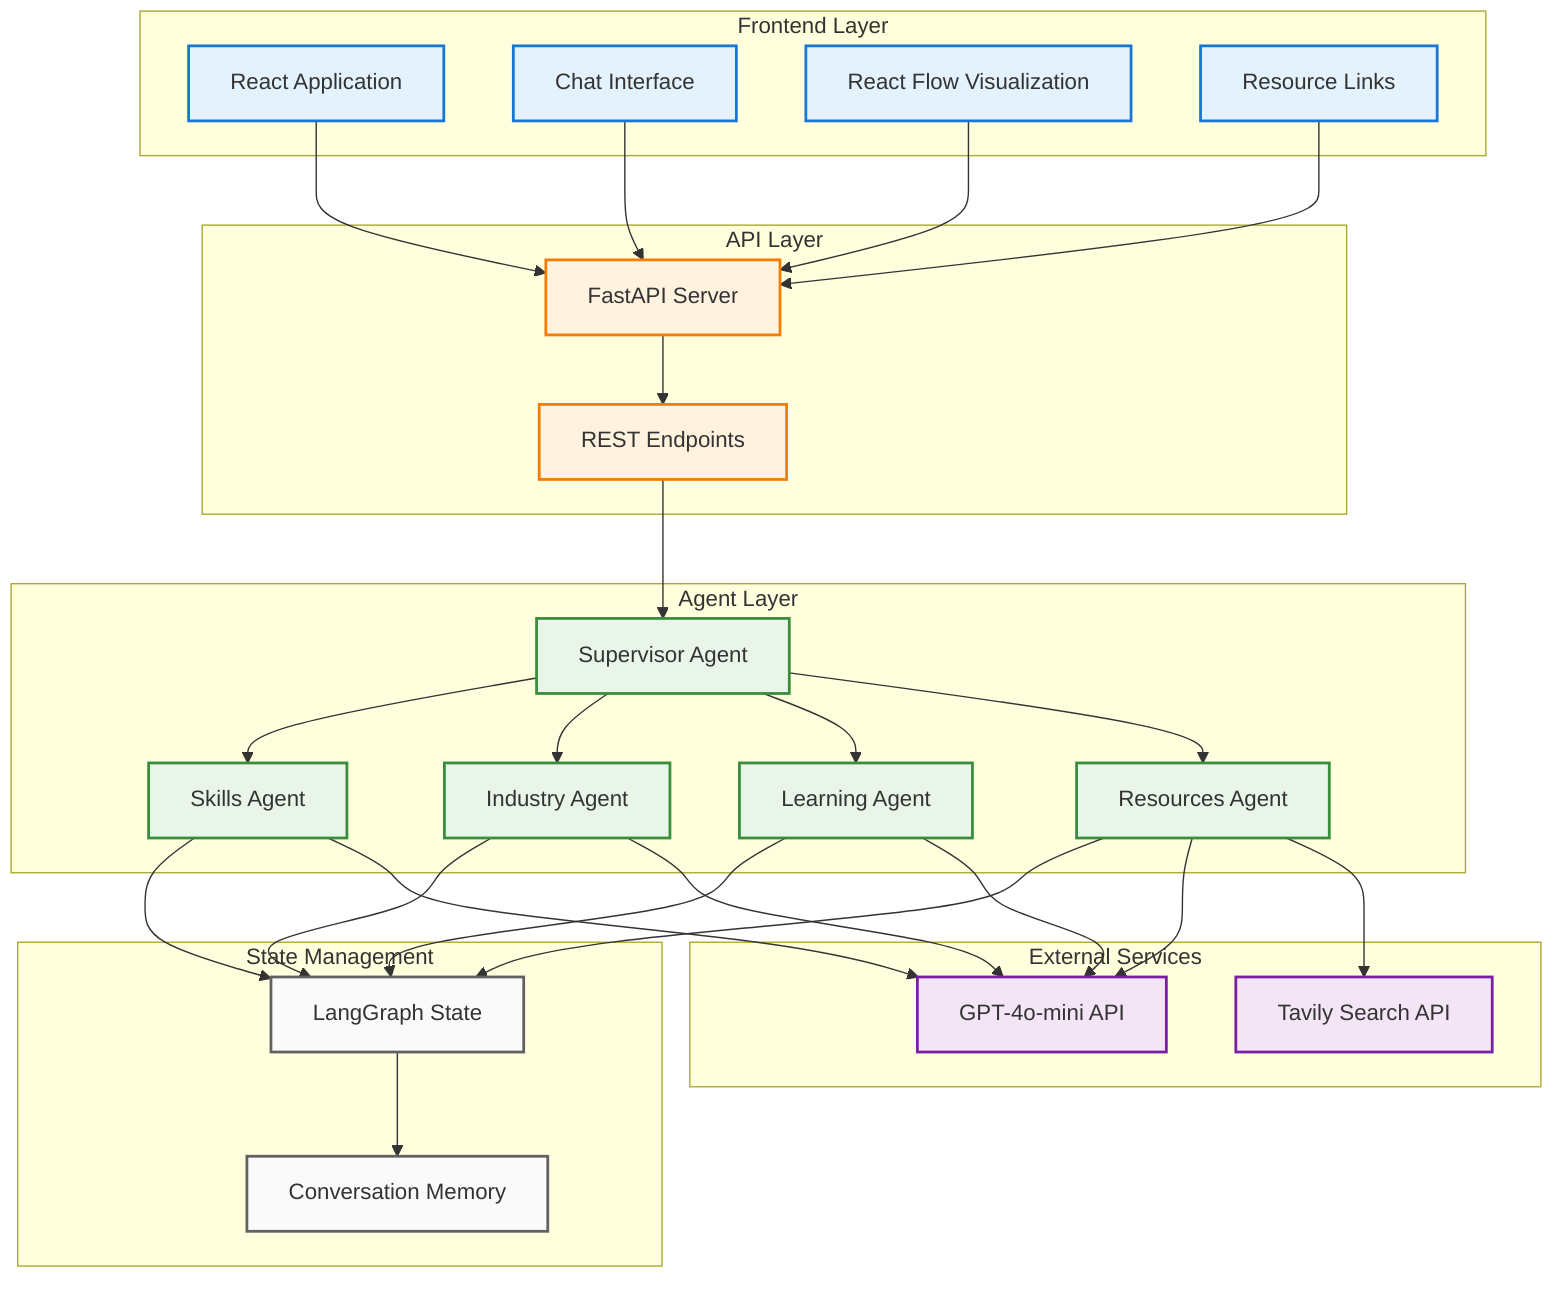 graph TB
    subgraph "Frontend Layer"
        React[React Application]
        Chat[Chat Interface]
        Flow[React Flow Visualization]
        Links[Resource Links]
    end
    
    subgraph "API Layer"
        FastAPI[FastAPI Server]
        Endpoints[REST Endpoints]
    end
    
    subgraph "Agent Layer"
        Supervisor[Supervisor Agent]
        Skills[Skills Agent]
        Industry[Industry Agent]
        Learning[Learning Agent]
        Resources[Resources Agent]
    end
    
    subgraph "State Management"
        LangGraph[LangGraph State]
        Memory[Conversation Memory]
    end
    
    subgraph "External Services"
        OpenAI[GPT-4o-mini API]
        Tavily[Tavily Search API]
    end
    
    %% Connections
    React --> FastAPI
    Chat --> FastAPI
    Flow --> FastAPI
    Links --> FastAPI
    
    FastAPI --> Endpoints
    Endpoints --> Supervisor
    
    Supervisor --> Skills
    Supervisor --> Industry
    Supervisor --> Learning
    Supervisor --> Resources
    
    Skills --> LangGraph
    Industry --> LangGraph
    Learning --> LangGraph
    Resources --> LangGraph
    
    LangGraph --> Memory
    
    Skills --> OpenAI
    Industry --> OpenAI
    Learning --> OpenAI
    Resources --> OpenAI
    Resources --> Tavily
    
    %% Styling
    classDef frontend fill:#E3F2FD,stroke:#1976D2,stroke-width:2px
    classDef api fill:#FFF3E0,stroke:#F57C00,stroke-width:2px
    classDef agents fill:#E8F5E8,stroke:#388E3C,stroke-width:2px
    classDef state fill:#FAFAFA,stroke:#616161,stroke-width:2px
    classDef external fill:#F3E5F5,stroke:#7B1FA2,stroke-width:2px
    
    class React,Chat,Flow,Links frontend
    class FastAPI,Endpoints api
    class Supervisor,Skills,Industry,Learning,Resources agents
    class LangGraph,Memory state
    class OpenAI,Tavily external